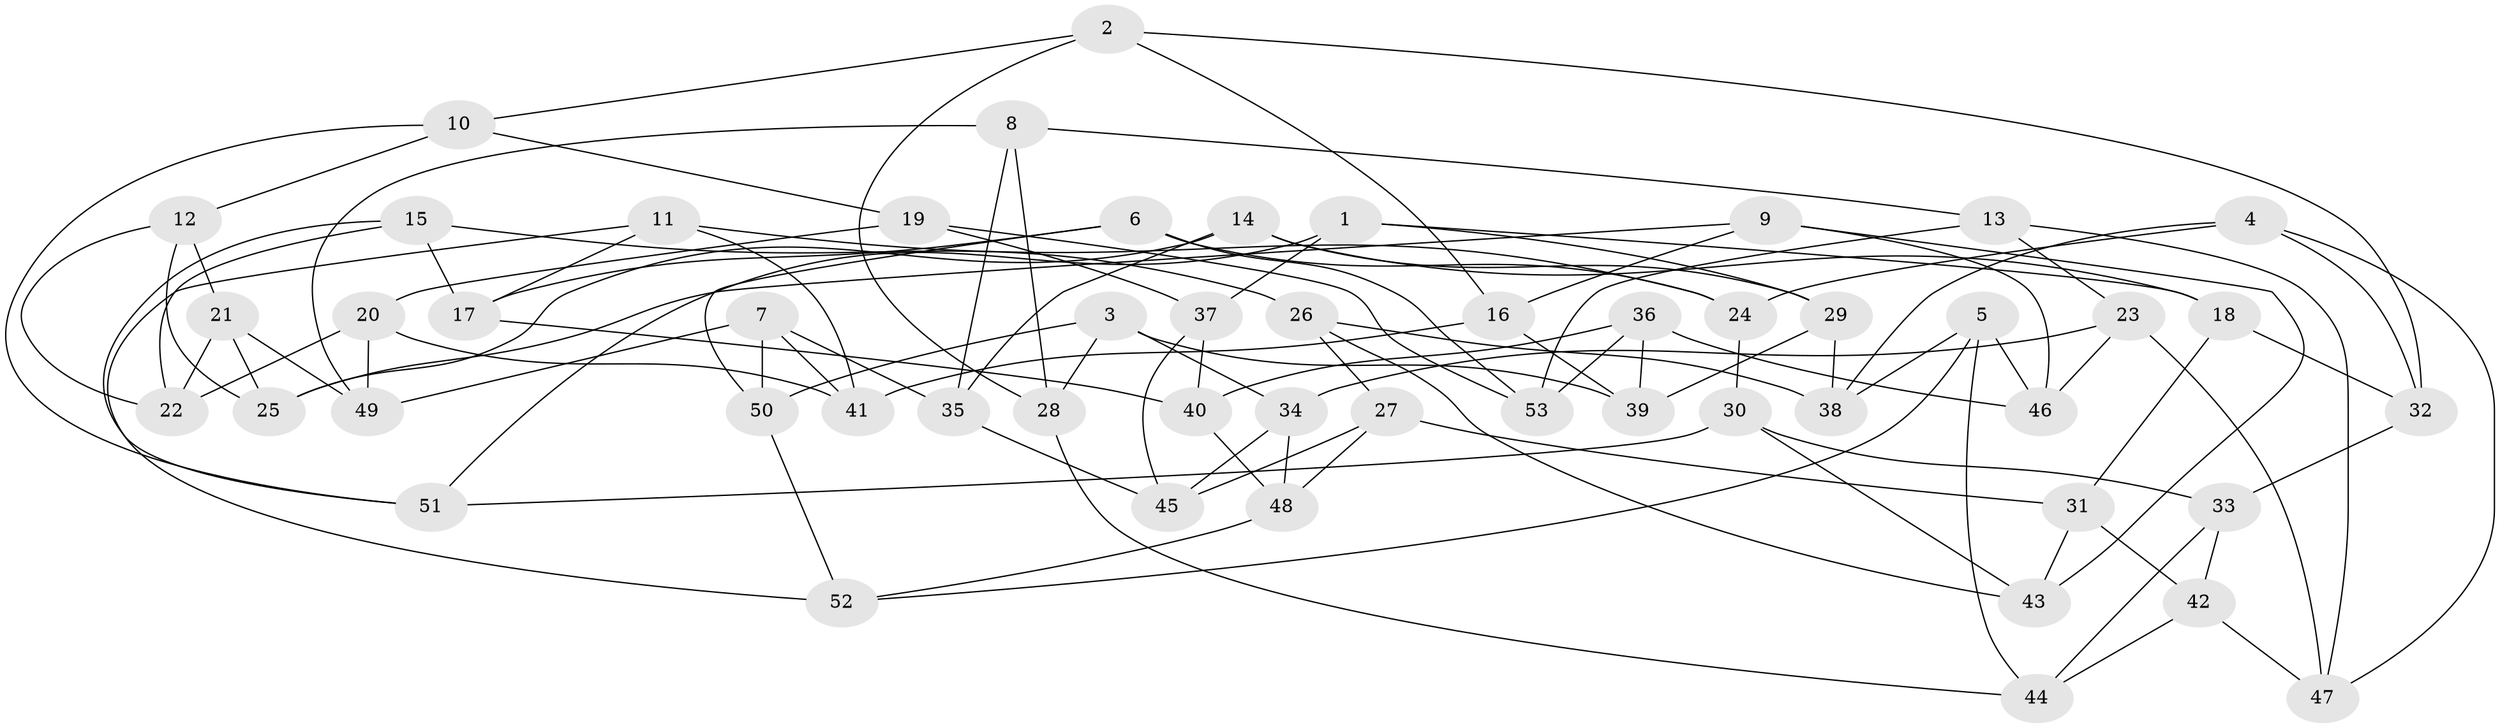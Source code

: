 // coarse degree distribution, {4: 0.25, 6: 0.3125, 3: 0.125, 5: 0.3125}
// Generated by graph-tools (version 1.1) at 2025/38/03/04/25 23:38:20]
// undirected, 53 vertices, 106 edges
graph export_dot {
  node [color=gray90,style=filled];
  1;
  2;
  3;
  4;
  5;
  6;
  7;
  8;
  9;
  10;
  11;
  12;
  13;
  14;
  15;
  16;
  17;
  18;
  19;
  20;
  21;
  22;
  23;
  24;
  25;
  26;
  27;
  28;
  29;
  30;
  31;
  32;
  33;
  34;
  35;
  36;
  37;
  38;
  39;
  40;
  41;
  42;
  43;
  44;
  45;
  46;
  47;
  48;
  49;
  50;
  51;
  52;
  53;
  1 -- 29;
  1 -- 51;
  1 -- 18;
  1 -- 37;
  2 -- 32;
  2 -- 10;
  2 -- 16;
  2 -- 28;
  3 -- 39;
  3 -- 34;
  3 -- 50;
  3 -- 28;
  4 -- 38;
  4 -- 24;
  4 -- 32;
  4 -- 47;
  5 -- 44;
  5 -- 52;
  5 -- 46;
  5 -- 38;
  6 -- 53;
  6 -- 24;
  6 -- 50;
  6 -- 17;
  7 -- 49;
  7 -- 41;
  7 -- 35;
  7 -- 50;
  8 -- 28;
  8 -- 35;
  8 -- 13;
  8 -- 49;
  9 -- 16;
  9 -- 25;
  9 -- 43;
  9 -- 46;
  10 -- 51;
  10 -- 19;
  10 -- 12;
  11 -- 17;
  11 -- 41;
  11 -- 52;
  11 -- 24;
  12 -- 25;
  12 -- 22;
  12 -- 21;
  13 -- 23;
  13 -- 47;
  13 -- 53;
  14 -- 35;
  14 -- 25;
  14 -- 18;
  14 -- 29;
  15 -- 26;
  15 -- 51;
  15 -- 22;
  15 -- 17;
  16 -- 41;
  16 -- 39;
  17 -- 40;
  18 -- 32;
  18 -- 31;
  19 -- 37;
  19 -- 20;
  19 -- 53;
  20 -- 22;
  20 -- 49;
  20 -- 41;
  21 -- 25;
  21 -- 22;
  21 -- 49;
  23 -- 46;
  23 -- 47;
  23 -- 34;
  24 -- 30;
  26 -- 38;
  26 -- 43;
  26 -- 27;
  27 -- 31;
  27 -- 48;
  27 -- 45;
  28 -- 44;
  29 -- 39;
  29 -- 38;
  30 -- 43;
  30 -- 51;
  30 -- 33;
  31 -- 42;
  31 -- 43;
  32 -- 33;
  33 -- 42;
  33 -- 44;
  34 -- 48;
  34 -- 45;
  35 -- 45;
  36 -- 39;
  36 -- 53;
  36 -- 46;
  36 -- 40;
  37 -- 45;
  37 -- 40;
  40 -- 48;
  42 -- 44;
  42 -- 47;
  48 -- 52;
  50 -- 52;
}

